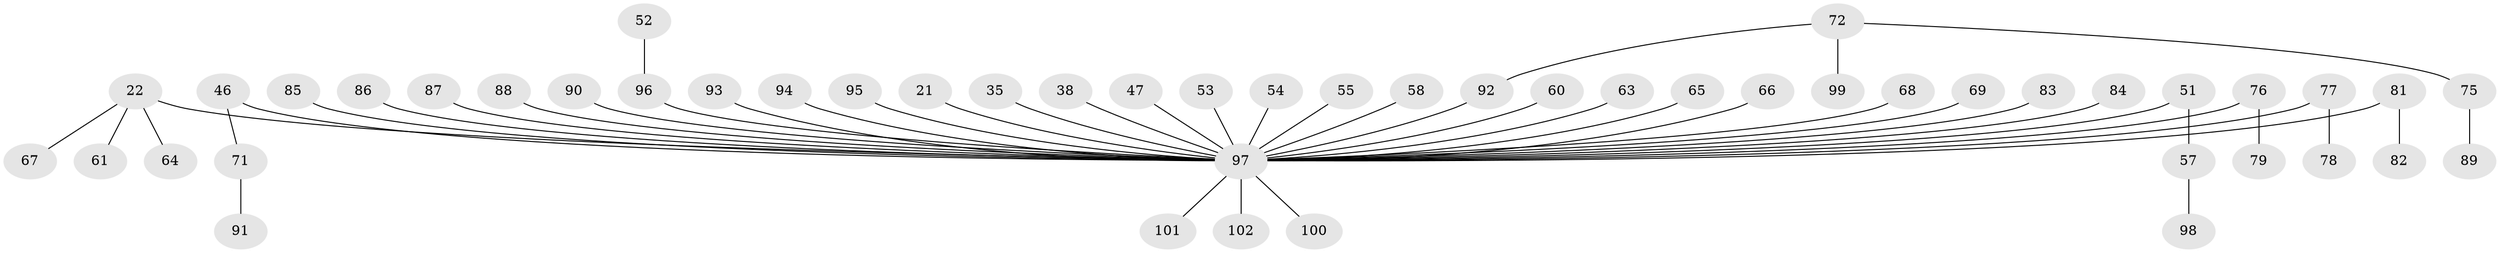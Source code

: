 // original degree distribution, {6: 0.0196078431372549, 4: 0.0392156862745098, 7: 0.00980392156862745, 2: 0.29411764705882354, 3: 0.16666666666666666, 5: 0.0196078431372549, 1: 0.45098039215686275}
// Generated by graph-tools (version 1.1) at 2025/52/03/09/25 04:52:31]
// undirected, 51 vertices, 50 edges
graph export_dot {
graph [start="1"]
  node [color=gray90,style=filled];
  21;
  22;
  35;
  38;
  46;
  47;
  51;
  52;
  53;
  54;
  55;
  57;
  58;
  60;
  61;
  63;
  64;
  65;
  66;
  67;
  68;
  69;
  71;
  72;
  75;
  76;
  77;
  78;
  79;
  81 [super="+56+73"];
  82;
  83;
  84;
  85;
  86;
  87;
  88;
  89;
  90;
  91;
  92 [super="+27"];
  93;
  94;
  95;
  96 [super="+45"];
  97 [super="+33+70+59+39+50+7+74+80+43+5+17+20+32"];
  98;
  99;
  100;
  101;
  102;
  21 -- 97;
  22 -- 61;
  22 -- 64;
  22 -- 67;
  22 -- 97;
  35 -- 97;
  38 -- 97;
  46 -- 71;
  46 -- 97;
  47 -- 97;
  51 -- 57;
  51 -- 97;
  52 -- 96;
  53 -- 97;
  54 -- 97;
  55 -- 97;
  57 -- 98;
  58 -- 97;
  60 -- 97;
  63 -- 97;
  65 -- 97;
  66 -- 97;
  68 -- 97;
  69 -- 97;
  71 -- 91;
  72 -- 75;
  72 -- 99;
  72 -- 92;
  75 -- 89;
  76 -- 79;
  76 -- 97;
  77 -- 78;
  77 -- 97;
  81 -- 82;
  81 -- 97;
  83 -- 97;
  84 -- 97;
  85 -- 97;
  86 -- 97;
  87 -- 97;
  88 -- 97;
  90 -- 97;
  92 -- 97;
  93 -- 97;
  94 -- 97;
  95 -- 97;
  96 -- 97;
  97 -- 101;
  97 -- 102;
  97 -- 100;
}
